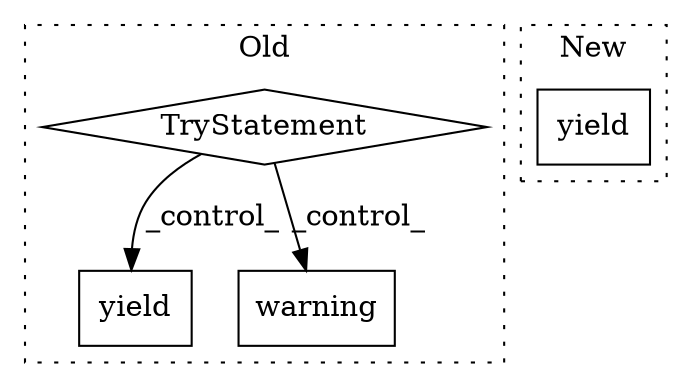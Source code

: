 digraph G {
subgraph cluster0 {
1 [label="TryStatement" a="54" s="2296" l="4" shape="diamond"];
3 [label="yield" a="112" s="2627" l="7" shape="box"];
4 [label="warning" a="32" s="2698,2776" l="8,1" shape="box"];
label = "Old";
style="dotted";
}
subgraph cluster1 {
2 [label="yield" a="112" s="2770" l="7" shape="box"];
label = "New";
style="dotted";
}
1 -> 4 [label="_control_"];
1 -> 3 [label="_control_"];
}